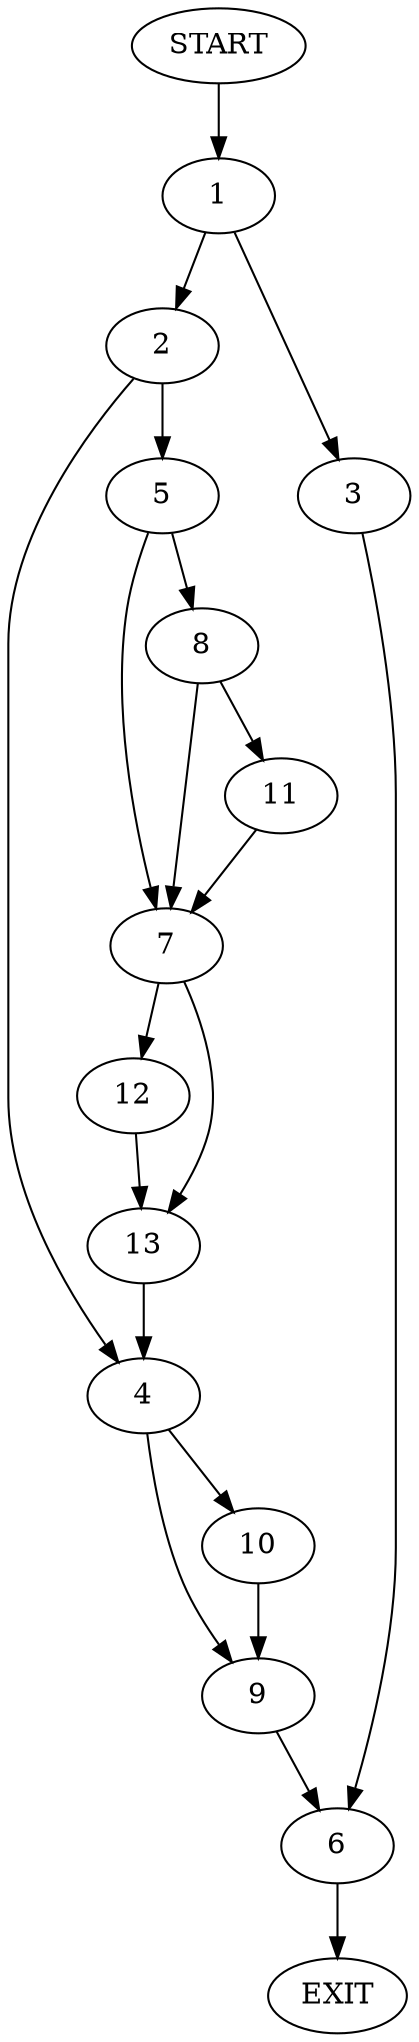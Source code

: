 digraph {
0 [label="START"]
14 [label="EXIT"]
0 -> 1
1 -> 2
1 -> 3
2 -> 4
2 -> 5
3 -> 6
6 -> 14
5 -> 7
5 -> 8
4 -> 9
4 -> 10
8 -> 7
8 -> 11
7 -> 12
7 -> 13
11 -> 7
12 -> 13
13 -> 4
9 -> 6
10 -> 9
}
